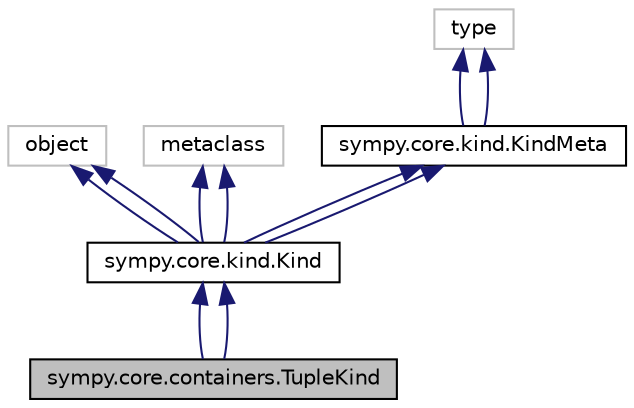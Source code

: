 digraph "sympy.core.containers.TupleKind"
{
 // LATEX_PDF_SIZE
  edge [fontname="Helvetica",fontsize="10",labelfontname="Helvetica",labelfontsize="10"];
  node [fontname="Helvetica",fontsize="10",shape=record];
  Node1 [label="sympy.core.containers.TupleKind",height=0.2,width=0.4,color="black", fillcolor="grey75", style="filled", fontcolor="black",tooltip=" "];
  Node2 -> Node1 [dir="back",color="midnightblue",fontsize="10",style="solid",fontname="Helvetica"];
  Node2 [label="sympy.core.kind.Kind",height=0.2,width=0.4,color="black", fillcolor="white", style="filled",URL="$classsympy_1_1core_1_1kind_1_1Kind.html",tooltip=" "];
  Node3 -> Node2 [dir="back",color="midnightblue",fontsize="10",style="solid",fontname="Helvetica"];
  Node3 [label="object",height=0.2,width=0.4,color="grey75", fillcolor="white", style="filled",tooltip=" "];
  Node4 -> Node2 [dir="back",color="midnightblue",fontsize="10",style="solid",fontname="Helvetica"];
  Node4 [label="metaclass",height=0.2,width=0.4,color="grey75", fillcolor="white", style="filled",tooltip=" "];
  Node5 -> Node2 [dir="back",color="midnightblue",fontsize="10",style="solid",fontname="Helvetica"];
  Node5 [label="sympy.core.kind.KindMeta",height=0.2,width=0.4,color="black", fillcolor="white", style="filled",URL="$classsympy_1_1core_1_1kind_1_1KindMeta.html",tooltip=" "];
  Node6 -> Node5 [dir="back",color="midnightblue",fontsize="10",style="solid",fontname="Helvetica"];
  Node6 [label="type",height=0.2,width=0.4,color="grey75", fillcolor="white", style="filled",tooltip=" "];
  Node6 -> Node5 [dir="back",color="midnightblue",fontsize="10",style="solid",fontname="Helvetica"];
  Node3 -> Node2 [dir="back",color="midnightblue",fontsize="10",style="solid",fontname="Helvetica"];
  Node4 -> Node2 [dir="back",color="midnightblue",fontsize="10",style="solid",fontname="Helvetica"];
  Node5 -> Node2 [dir="back",color="midnightblue",fontsize="10",style="solid",fontname="Helvetica"];
  Node2 -> Node1 [dir="back",color="midnightblue",fontsize="10",style="solid",fontname="Helvetica"];
}
